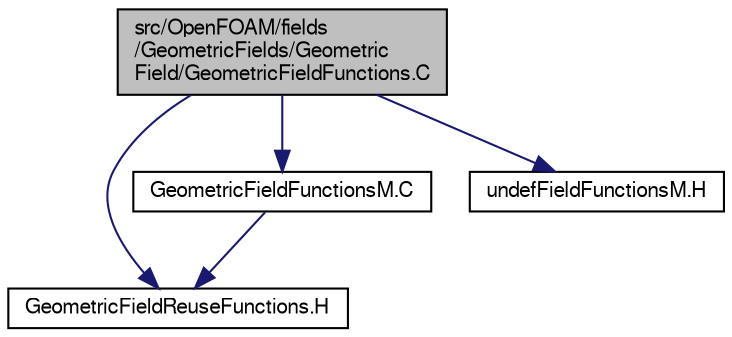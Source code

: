 digraph "src/OpenFOAM/fields/GeometricFields/GeometricField/GeometricFieldFunctions.C"
{
  bgcolor="transparent";
  edge [fontname="FreeSans",fontsize="10",labelfontname="FreeSans",labelfontsize="10"];
  node [fontname="FreeSans",fontsize="10",shape=record];
  Node0 [label="src/OpenFOAM/fields\l/GeometricFields/Geometric\lField/GeometricFieldFunctions.C",height=0.2,width=0.4,color="black", fillcolor="grey75", style="filled", fontcolor="black"];
  Node0 -> Node1 [color="midnightblue",fontsize="10",style="solid",fontname="FreeSans"];
  Node1 [label="GeometricFieldReuseFunctions.H",height=0.2,width=0.4,color="black",URL="$a09827.html"];
  Node0 -> Node2 [color="midnightblue",fontsize="10",style="solid",fontname="FreeSans"];
  Node2 [label="GeometricFieldFunctionsM.C",height=0.2,width=0.4,color="black",URL="$a09818.html"];
  Node2 -> Node1 [color="midnightblue",fontsize="10",style="solid",fontname="FreeSans"];
  Node0 -> Node3 [color="midnightblue",fontsize="10",style="solid",fontname="FreeSans"];
  Node3 [label="undefFieldFunctionsM.H",height=0.2,width=0.4,color="black",URL="$a09605.html"];
}
